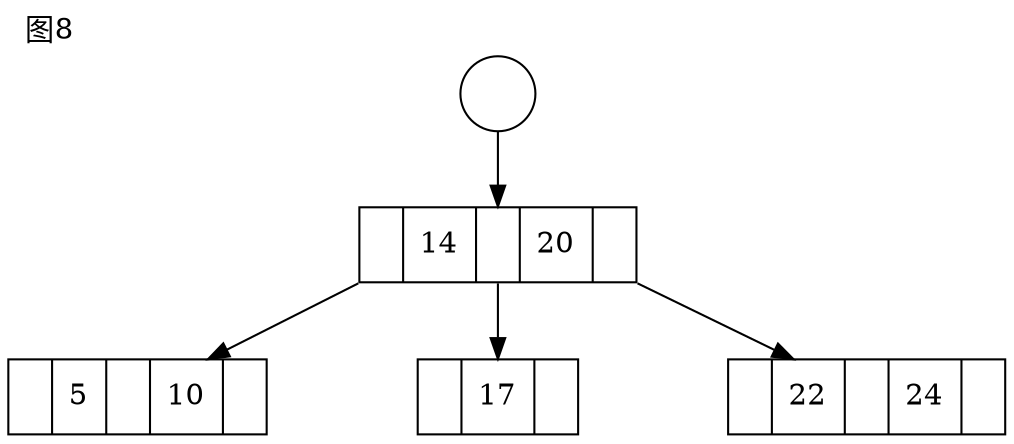 digraph g{
node[shape=record];
//mindist=5.0;
nodesep=1;
edge[minlen=1.8];
splines="line";
label="图8";
labeljust=l;
labelloc=t;

n1[label="", shape=circle];
n2[label="<f1> | 14 | <f2> | 20 | <f3>"];
n3[label="<f1> | 5 | <f2> | 10 | <f3>"];
n4[label="<f1> | 17 | <f2>"];
n5[label="<f1> | 22 | <f2> | 24 | <f3>"];

n1->n2;
n2:f1->n3[tailport=sw];
n2:f2->n4;
n2:f3->n5[tailport=se];

}

